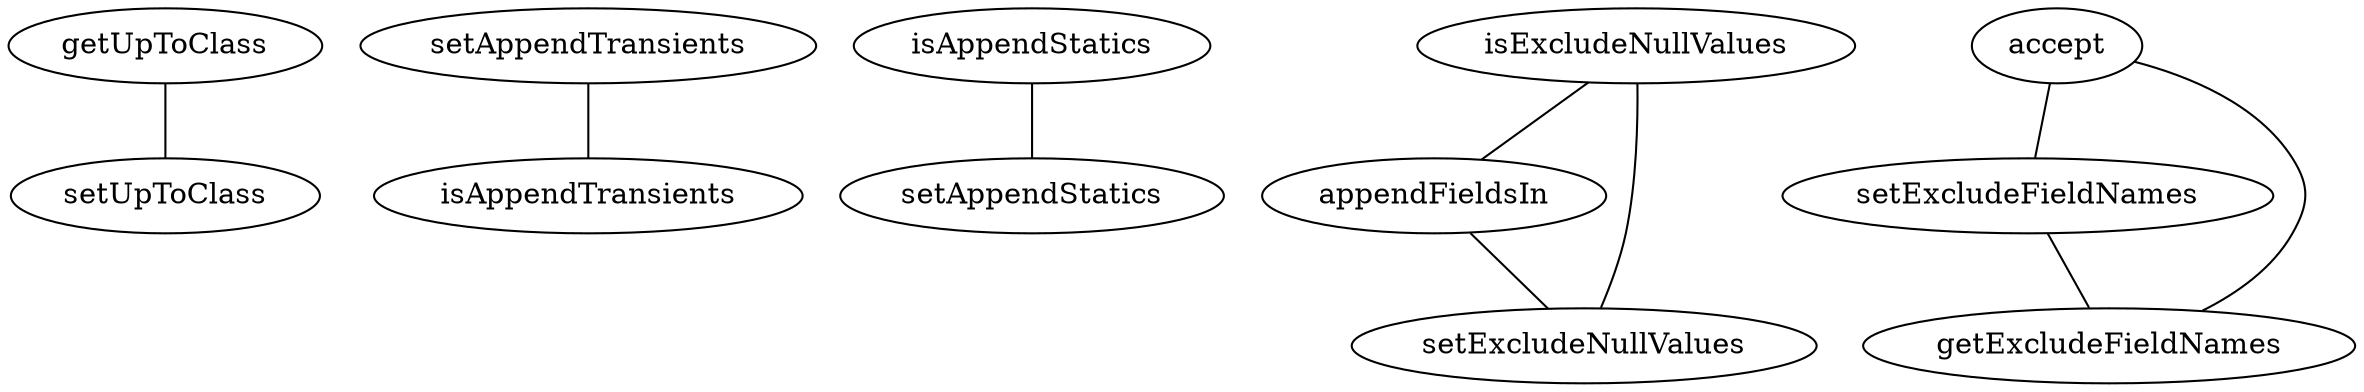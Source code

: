 strict graph ip_map {
getUpToClass--setUpToClass;
setAppendTransients--isAppendTransients;
isAppendStatics--setAppendStatics;
isExcludeNullValues--appendFieldsIn;
isExcludeNullValues--setExcludeNullValues;
appendFieldsIn--setExcludeNullValues;
accept--setExcludeFieldNames;
accept--getExcludeFieldNames;
setExcludeFieldNames--getExcludeFieldNames;
}